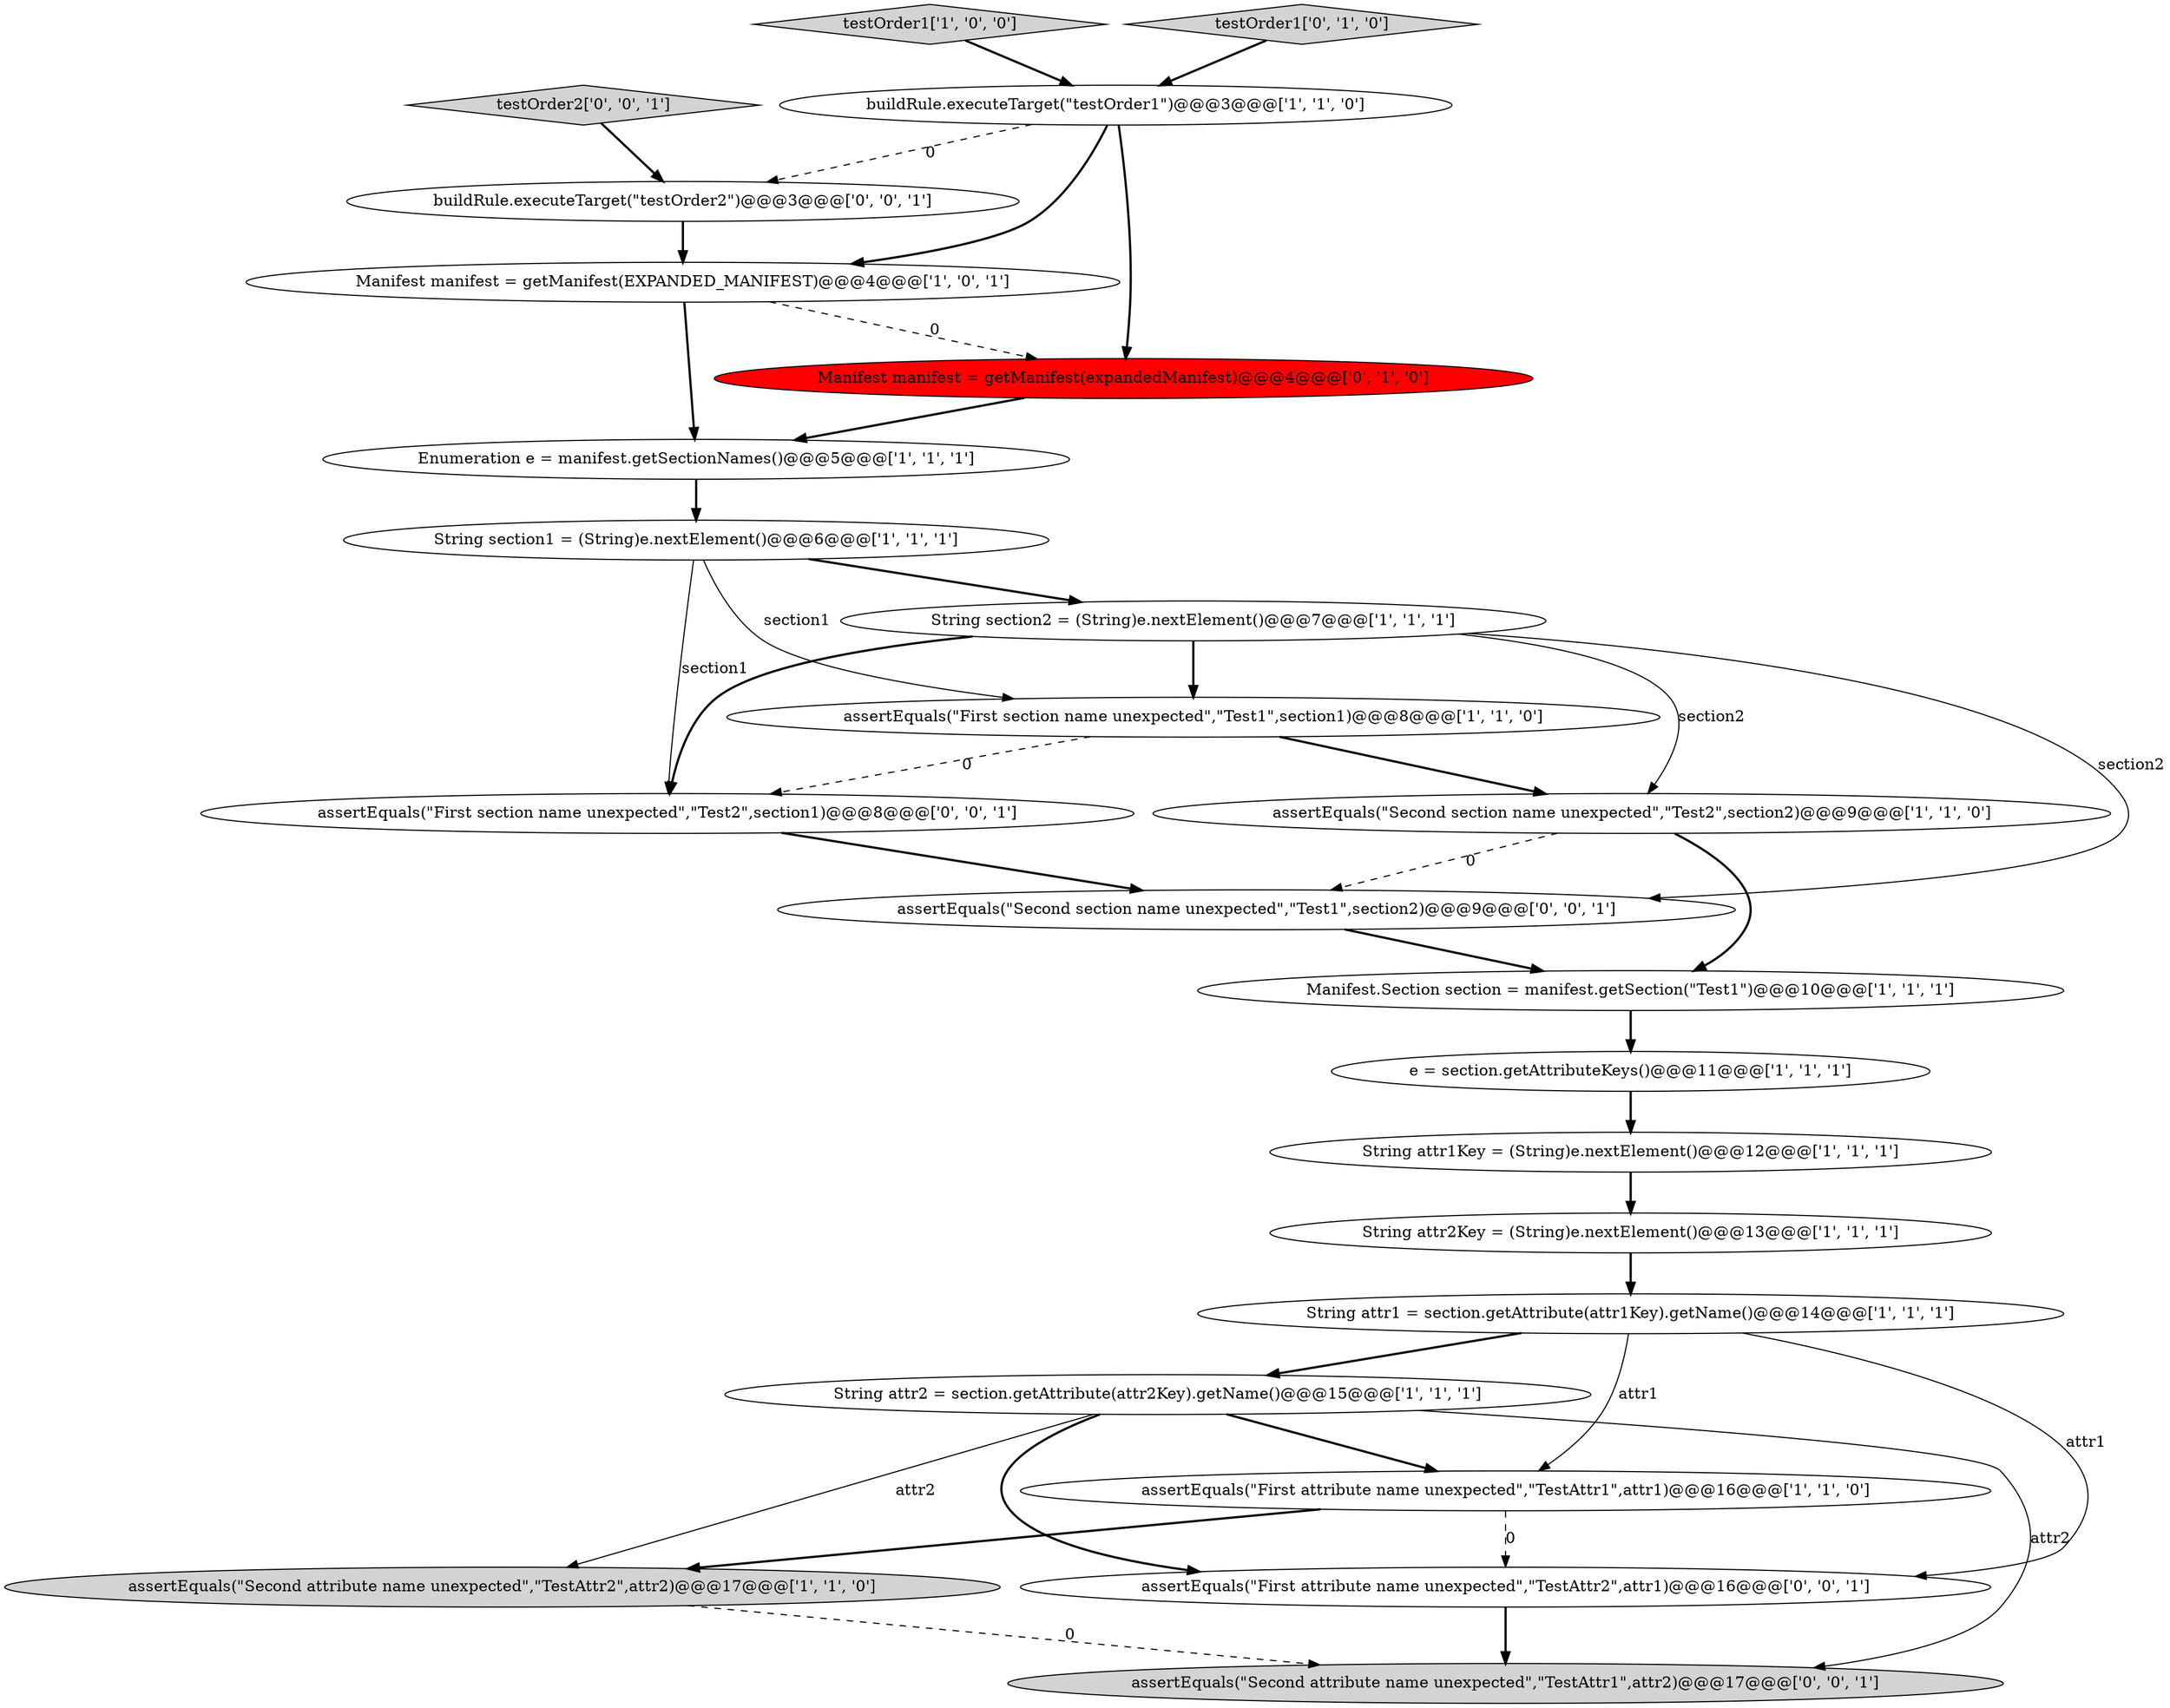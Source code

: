 digraph {
0 [style = filled, label = "e = section.getAttributeKeys()@@@11@@@['1', '1', '1']", fillcolor = white, shape = ellipse image = "AAA0AAABBB1BBB"];
22 [style = filled, label = "assertEquals(\"Second section name unexpected\",\"Test1\",section2)@@@9@@@['0', '0', '1']", fillcolor = white, shape = ellipse image = "AAA0AAABBB3BBB"];
21 [style = filled, label = "assertEquals(\"First section name unexpected\",\"Test2\",section1)@@@8@@@['0', '0', '1']", fillcolor = white, shape = ellipse image = "AAA0AAABBB3BBB"];
2 [style = filled, label = "assertEquals(\"First section name unexpected\",\"Test1\",section1)@@@8@@@['1', '1', '0']", fillcolor = white, shape = ellipse image = "AAA0AAABBB1BBB"];
4 [style = filled, label = "assertEquals(\"Second section name unexpected\",\"Test2\",section2)@@@9@@@['1', '1', '0']", fillcolor = white, shape = ellipse image = "AAA0AAABBB1BBB"];
7 [style = filled, label = "String attr2 = section.getAttribute(attr2Key).getName()@@@15@@@['1', '1', '1']", fillcolor = white, shape = ellipse image = "AAA0AAABBB1BBB"];
20 [style = filled, label = "testOrder2['0', '0', '1']", fillcolor = lightgray, shape = diamond image = "AAA0AAABBB3BBB"];
23 [style = filled, label = "buildRule.executeTarget(\"testOrder2\")@@@3@@@['0', '0', '1']", fillcolor = white, shape = ellipse image = "AAA0AAABBB3BBB"];
13 [style = filled, label = "Enumeration e = manifest.getSectionNames()@@@5@@@['1', '1', '1']", fillcolor = white, shape = ellipse image = "AAA0AAABBB1BBB"];
10 [style = filled, label = "Manifest.Section section = manifest.getSection(\"Test1\")@@@10@@@['1', '1', '1']", fillcolor = white, shape = ellipse image = "AAA0AAABBB1BBB"];
11 [style = filled, label = "String attr1Key = (String)e.nextElement()@@@12@@@['1', '1', '1']", fillcolor = white, shape = ellipse image = "AAA0AAABBB1BBB"];
19 [style = filled, label = "assertEquals(\"Second attribute name unexpected\",\"TestAttr1\",attr2)@@@17@@@['0', '0', '1']", fillcolor = lightgray, shape = ellipse image = "AAA0AAABBB3BBB"];
17 [style = filled, label = "Manifest manifest = getManifest(expandedManifest)@@@4@@@['0', '1', '0']", fillcolor = red, shape = ellipse image = "AAA1AAABBB2BBB"];
9 [style = filled, label = "String section1 = (String)e.nextElement()@@@6@@@['1', '1', '1']", fillcolor = white, shape = ellipse image = "AAA0AAABBB1BBB"];
15 [style = filled, label = "String attr2Key = (String)e.nextElement()@@@13@@@['1', '1', '1']", fillcolor = white, shape = ellipse image = "AAA0AAABBB1BBB"];
3 [style = filled, label = "String section2 = (String)e.nextElement()@@@7@@@['1', '1', '1']", fillcolor = white, shape = ellipse image = "AAA0AAABBB1BBB"];
14 [style = filled, label = "assertEquals(\"Second attribute name unexpected\",\"TestAttr2\",attr2)@@@17@@@['1', '1', '0']", fillcolor = lightgray, shape = ellipse image = "AAA0AAABBB1BBB"];
6 [style = filled, label = "String attr1 = section.getAttribute(attr1Key).getName()@@@14@@@['1', '1', '1']", fillcolor = white, shape = ellipse image = "AAA0AAABBB1BBB"];
5 [style = filled, label = "testOrder1['1', '0', '0']", fillcolor = lightgray, shape = diamond image = "AAA0AAABBB1BBB"];
16 [style = filled, label = "testOrder1['0', '1', '0']", fillcolor = lightgray, shape = diamond image = "AAA0AAABBB2BBB"];
18 [style = filled, label = "assertEquals(\"First attribute name unexpected\",\"TestAttr2\",attr1)@@@16@@@['0', '0', '1']", fillcolor = white, shape = ellipse image = "AAA0AAABBB3BBB"];
12 [style = filled, label = "Manifest manifest = getManifest(EXPANDED_MANIFEST)@@@4@@@['1', '0', '1']", fillcolor = white, shape = ellipse image = "AAA0AAABBB1BBB"];
1 [style = filled, label = "assertEquals(\"First attribute name unexpected\",\"TestAttr1\",attr1)@@@16@@@['1', '1', '0']", fillcolor = white, shape = ellipse image = "AAA0AAABBB1BBB"];
8 [style = filled, label = "buildRule.executeTarget(\"testOrder1\")@@@3@@@['1', '1', '0']", fillcolor = white, shape = ellipse image = "AAA0AAABBB1BBB"];
4->10 [style = bold, label=""];
5->8 [style = bold, label=""];
9->21 [style = solid, label="section1"];
7->19 [style = solid, label="attr2"];
7->1 [style = bold, label=""];
16->8 [style = bold, label=""];
9->2 [style = solid, label="section1"];
18->19 [style = bold, label=""];
12->17 [style = dashed, label="0"];
0->11 [style = bold, label=""];
15->6 [style = bold, label=""];
1->18 [style = dashed, label="0"];
3->4 [style = solid, label="section2"];
4->22 [style = dashed, label="0"];
2->4 [style = bold, label=""];
6->18 [style = solid, label="attr1"];
11->15 [style = bold, label=""];
8->17 [style = bold, label=""];
12->13 [style = bold, label=""];
3->22 [style = solid, label="section2"];
20->23 [style = bold, label=""];
3->2 [style = bold, label=""];
2->21 [style = dashed, label="0"];
21->22 [style = bold, label=""];
10->0 [style = bold, label=""];
22->10 [style = bold, label=""];
7->18 [style = bold, label=""];
9->3 [style = bold, label=""];
3->21 [style = bold, label=""];
1->14 [style = bold, label=""];
17->13 [style = bold, label=""];
23->12 [style = bold, label=""];
13->9 [style = bold, label=""];
14->19 [style = dashed, label="0"];
6->7 [style = bold, label=""];
6->1 [style = solid, label="attr1"];
8->12 [style = bold, label=""];
7->14 [style = solid, label="attr2"];
8->23 [style = dashed, label="0"];
}
